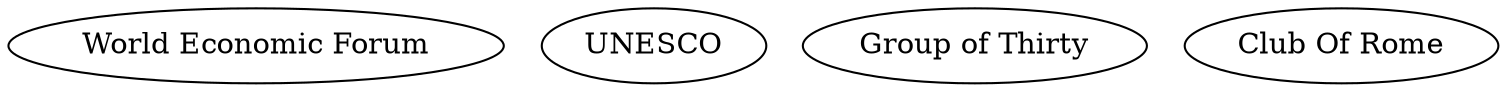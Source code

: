 // Copyright 2022, Antonio Alvarado Hernández

graph global {
    subgraph organizations {
        wef1 [
            label="World Economic Forum",
            link="https://www.weforum.org",
        ];
        unesco1 [
            label="UNESCO",
            link="https://www.unesco.org",
        ];
        g30 [
            label="Group of Thirty",
            link="https://www.group30.org",
        ];
        cor1 [
            label="Club Of Rome",
            link="http://clubofrome.org",
        ];
    };
}
